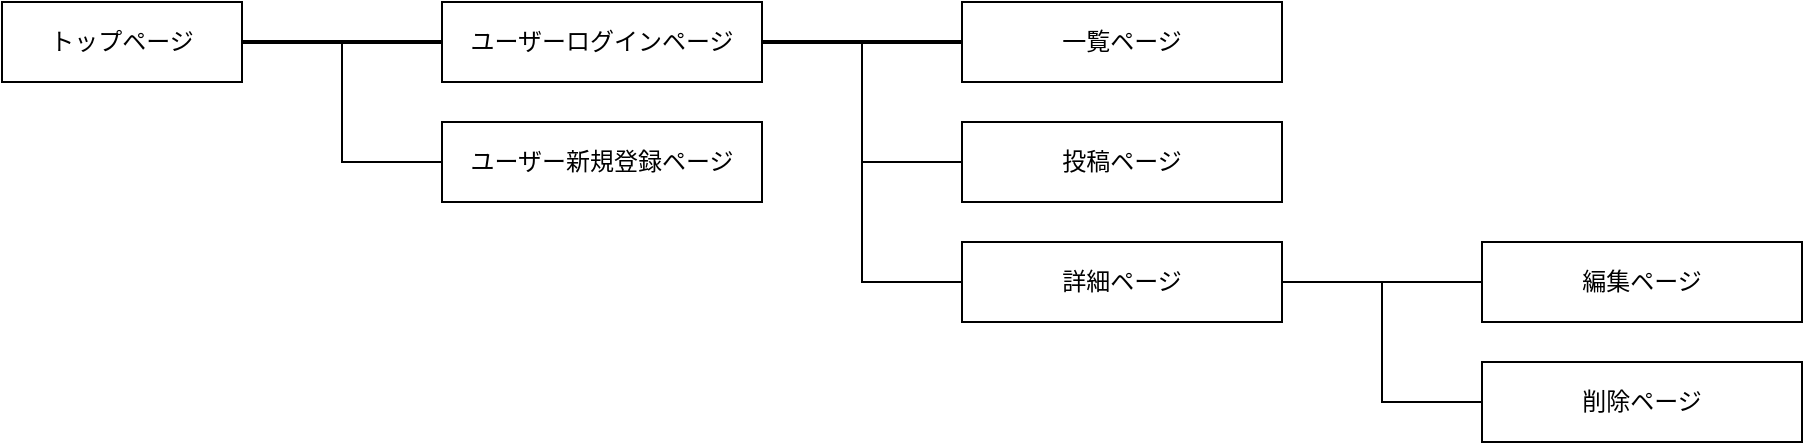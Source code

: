 <mxfile>
    <diagram id="LbO2NrNyF70Z9V9ZONrP" name="Page-1">
        <mxGraphModel dx="914" dy="765" grid="1" gridSize="10" guides="1" tooltips="1" connect="1" arrows="1" fold="1" page="1" pageScale="1" pageWidth="1169" pageHeight="827" math="0" shadow="0">
            <root>
                <mxCell id="0"/>
                <mxCell id="1" parent="0"/>
                <UserObject label="トップページ" treeRoot="1" id="6">
                    <mxCell style="whiteSpace=wrap;html=1;align=center;treeFolding=1;treeMoving=1;newEdgeStyle={&quot;edgeStyle&quot;:&quot;elbowEdgeStyle&quot;,&quot;startArrow&quot;:&quot;none&quot;,&quot;endArrow&quot;:&quot;none&quot;};" parent="1" vertex="1">
                        <mxGeometry x="20" y="20" width="120" height="40" as="geometry"/>
                    </mxCell>
                </UserObject>
                <mxCell id="9" value="" style="line;strokeWidth=2;html=1;" parent="1" vertex="1">
                    <mxGeometry x="140" y="35" width="100" height="10" as="geometry"/>
                </mxCell>
                <UserObject label="ユーザーログインページ" treeRoot="1" id="10">
                    <mxCell style="whiteSpace=wrap;html=1;align=center;treeFolding=1;treeMoving=1;newEdgeStyle={&quot;edgeStyle&quot;:&quot;elbowEdgeStyle&quot;,&quot;startArrow&quot;:&quot;none&quot;,&quot;endArrow&quot;:&quot;none&quot;};" parent="1" vertex="1">
                        <mxGeometry x="240" y="20" width="160" height="40" as="geometry"/>
                    </mxCell>
                </UserObject>
                <UserObject label="ユーザー新規登録ページ" treeRoot="1" id="11">
                    <mxCell style="whiteSpace=wrap;html=1;align=center;treeFolding=1;treeMoving=1;newEdgeStyle={&quot;edgeStyle&quot;:&quot;elbowEdgeStyle&quot;,&quot;startArrow&quot;:&quot;none&quot;,&quot;endArrow&quot;:&quot;none&quot;};" parent="1" vertex="1">
                        <mxGeometry x="240" y="80" width="160" height="40" as="geometry"/>
                    </mxCell>
                </UserObject>
                <UserObject label="一覧ページ" treeRoot="1" id="12">
                    <mxCell style="whiteSpace=wrap;html=1;align=center;treeFolding=1;treeMoving=1;newEdgeStyle={&quot;edgeStyle&quot;:&quot;elbowEdgeStyle&quot;,&quot;startArrow&quot;:&quot;none&quot;,&quot;endArrow&quot;:&quot;none&quot;};" parent="1" vertex="1">
                        <mxGeometry x="500" y="20" width="160" height="40" as="geometry"/>
                    </mxCell>
                </UserObject>
                <mxCell id="15" value="" style="line;strokeWidth=2;html=1;" parent="1" vertex="1">
                    <mxGeometry x="400" y="35" width="100" height="10" as="geometry"/>
                </mxCell>
                <mxCell id="24" value="投稿ページ" style="whiteSpace=wrap;html=1;align=center;verticalAlign=middle;treeFolding=1;treeMoving=1;newEdgeStyle={&quot;edgeStyle&quot;:&quot;elbowEdgeStyle&quot;,&quot;startArrow&quot;:&quot;none&quot;,&quot;endArrow&quot;:&quot;none&quot;};" parent="1" vertex="1">
                    <mxGeometry x="500" y="80" width="160" height="40" as="geometry"/>
                </mxCell>
                <mxCell id="25" value="" style="edgeStyle=elbowEdgeStyle;elbow=vertical;sourcePerimeterSpacing=0;targetPerimeterSpacing=0;startArrow=none;endArrow=none;rounded=0;curved=0;entryX=0;entryY=0.5;entryDx=0;entryDy=0;exitX=0.5;exitY=0.5;exitDx=0;exitDy=0;exitPerimeter=0;" parent="1" source="15" target="24" edge="1">
                    <mxGeometry relative="1" as="geometry">
                        <mxPoint x="440" y="160" as="sourcePoint"/>
                        <mxPoint x="440" y="240" as="targetPoint"/>
                        <Array as="points">
                            <mxPoint x="450" y="100"/>
                            <mxPoint x="430" y="220"/>
                        </Array>
                    </mxGeometry>
                </mxCell>
                <mxCell id="29" value="詳細ページ" style="whiteSpace=wrap;html=1;align=center;verticalAlign=middle;treeFolding=1;treeMoving=1;newEdgeStyle={&quot;edgeStyle&quot;:&quot;elbowEdgeStyle&quot;,&quot;startArrow&quot;:&quot;none&quot;,&quot;endArrow&quot;:&quot;none&quot;};" parent="1" vertex="1">
                    <mxGeometry x="500" y="140" width="160" height="40" as="geometry"/>
                </mxCell>
                <mxCell id="30" value="" style="edgeStyle=elbowEdgeStyle;elbow=vertical;sourcePerimeterSpacing=0;targetPerimeterSpacing=0;startArrow=none;endArrow=none;rounded=0;curved=0;entryX=0;entryY=0.5;entryDx=0;entryDy=0;" parent="1" target="29" edge="1">
                    <mxGeometry relative="1" as="geometry">
                        <mxPoint x="450" y="100" as="sourcePoint"/>
                        <mxPoint x="440" y="300" as="targetPoint"/>
                        <Array as="points">
                            <mxPoint x="450" y="160"/>
                            <mxPoint x="430" y="280"/>
                        </Array>
                    </mxGeometry>
                </mxCell>
                <mxCell id="31" value="編集ページ" style="whiteSpace=wrap;html=1;align=center;verticalAlign=middle;treeFolding=1;treeMoving=1;newEdgeStyle={&quot;edgeStyle&quot;:&quot;elbowEdgeStyle&quot;,&quot;startArrow&quot;:&quot;none&quot;,&quot;endArrow&quot;:&quot;none&quot;};" parent="1" vertex="1">
                    <mxGeometry x="760" y="140" width="160" height="40" as="geometry"/>
                </mxCell>
                <mxCell id="32" value="" style="edgeStyle=elbowEdgeStyle;elbow=vertical;sourcePerimeterSpacing=0;targetPerimeterSpacing=0;startArrow=none;endArrow=none;rounded=0;curved=0;entryX=0;entryY=0.5;entryDx=0;entryDy=0;exitX=1;exitY=0.5;exitDx=0;exitDy=0;" parent="1" source="29" target="31" edge="1">
                    <mxGeometry relative="1" as="geometry">
                        <mxPoint x="460" y="180" as="sourcePoint"/>
                        <mxPoint x="450" y="380" as="targetPoint"/>
                        <Array as="points">
                            <mxPoint x="700" y="160"/>
                            <mxPoint x="460" y="240"/>
                            <mxPoint x="440" y="360"/>
                        </Array>
                    </mxGeometry>
                </mxCell>
                <mxCell id="33" value="削除ページ" style="whiteSpace=wrap;html=1;align=center;verticalAlign=middle;treeFolding=1;treeMoving=1;newEdgeStyle={&quot;edgeStyle&quot;:&quot;elbowEdgeStyle&quot;,&quot;startArrow&quot;:&quot;none&quot;,&quot;endArrow&quot;:&quot;none&quot;};" parent="1" vertex="1">
                    <mxGeometry x="760" y="200" width="160" height="40" as="geometry"/>
                </mxCell>
                <mxCell id="34" value="" style="edgeStyle=elbowEdgeStyle;elbow=vertical;sourcePerimeterSpacing=0;targetPerimeterSpacing=0;startArrow=none;endArrow=none;rounded=0;curved=0;entryX=0;entryY=0.5;entryDx=0;entryDy=0;" parent="1" target="33" edge="1">
                    <mxGeometry relative="1" as="geometry">
                        <mxPoint x="710" y="160" as="sourcePoint"/>
                        <mxPoint x="460" y="390" as="targetPoint"/>
                        <Array as="points">
                            <mxPoint x="730" y="220"/>
                            <mxPoint x="470" y="250"/>
                            <mxPoint x="450" y="370"/>
                        </Array>
                    </mxGeometry>
                </mxCell>
                <mxCell id="35" value="" style="edgeStyle=elbowEdgeStyle;elbow=vertical;sourcePerimeterSpacing=0;targetPerimeterSpacing=0;startArrow=none;endArrow=none;rounded=0;curved=0;entryX=0;entryY=0.5;entryDx=0;entryDy=0;" edge="1" parent="1">
                    <mxGeometry relative="1" as="geometry">
                        <mxPoint x="190" y="40" as="sourcePoint"/>
                        <mxPoint x="240" y="100" as="targetPoint"/>
                        <Array as="points">
                            <mxPoint x="190" y="100"/>
                            <mxPoint x="170" y="220"/>
                        </Array>
                    </mxGeometry>
                </mxCell>
            </root>
        </mxGraphModel>
    </diagram>
</mxfile>
